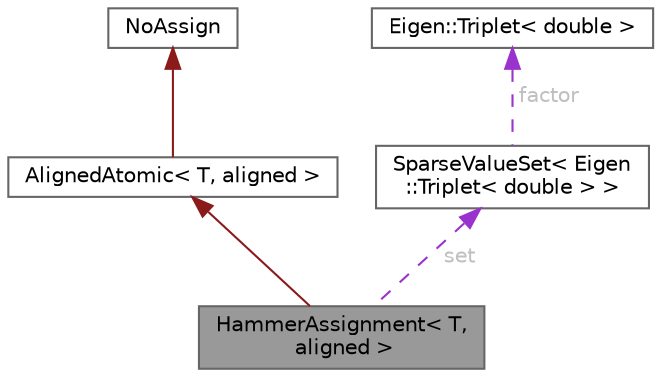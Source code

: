 digraph "HammerAssignment&lt; T, aligned &gt;"
{
 // LATEX_PDF_SIZE
  bgcolor="transparent";
  edge [fontname=Helvetica,fontsize=10,labelfontname=Helvetica,labelfontsize=10];
  node [fontname=Helvetica,fontsize=10,shape=box,height=0.2,width=0.4];
  Node1 [id="Node000001",label="HammerAssignment\< T,\l aligned \>",height=0.2,width=0.4,color="gray40", fillcolor="grey60", style="filled", fontcolor="black",tooltip=" "];
  Node2 -> Node1 [id="edge5_Node000001_Node000002",dir="back",color="firebrick4",style="solid",tooltip=" "];
  Node2 [id="Node000002",label="AlignedAtomic\< T, aligned \>",height=0.2,width=0.4,color="gray40", fillcolor="white", style="filled",URL="$class_aligned_atomic.html",tooltip=" "];
  Node3 -> Node2 [id="edge6_Node000002_Node000003",dir="back",color="firebrick4",style="solid",tooltip=" "];
  Node3 [id="Node000003",label="NoAssign",height=0.2,width=0.4,color="gray40", fillcolor="white", style="filled",URL="$class_no_assign.html",tooltip="Base class for prohibiting compiler-generated operator="];
  Node4 -> Node1 [id="edge7_Node000001_Node000004",dir="back",color="darkorchid3",style="dashed",tooltip=" ",label=" set",fontcolor="grey" ];
  Node4 [id="Node000004",label="SparseValueSet\< Eigen\l::Triplet\< double \> \>",height=0.2,width=0.4,color="gray40", fillcolor="white", style="filled",URL="$class_sparse_value_set.html",tooltip=" "];
  Node5 -> Node4 [id="edge8_Node000004_Node000005",dir="back",color="darkorchid3",style="dashed",tooltip=" ",label=" factor",fontcolor="grey" ];
  Node5 [id="Node000005",label="Eigen::Triplet\< double \>",height=0.2,width=0.4,color="gray40", fillcolor="white", style="filled",URL="$class_eigen_1_1_triplet.html",tooltip=" "];
}
